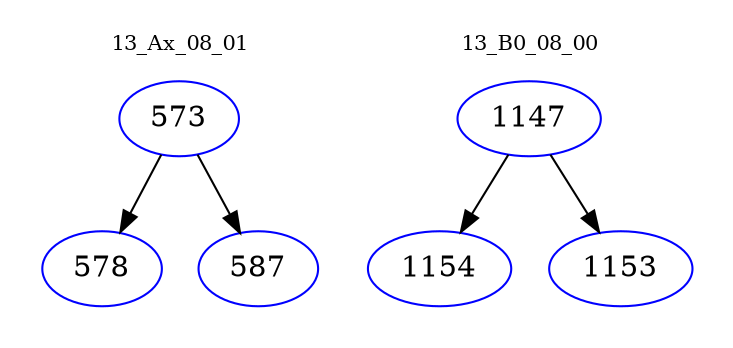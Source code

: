 digraph{
subgraph cluster_0 {
color = white
label = "13_Ax_08_01";
fontsize=10;
T0_573 [label="573", color="blue"]
T0_573 -> T0_578 [color="black"]
T0_578 [label="578", color="blue"]
T0_573 -> T0_587 [color="black"]
T0_587 [label="587", color="blue"]
}
subgraph cluster_1 {
color = white
label = "13_B0_08_00";
fontsize=10;
T1_1147 [label="1147", color="blue"]
T1_1147 -> T1_1154 [color="black"]
T1_1154 [label="1154", color="blue"]
T1_1147 -> T1_1153 [color="black"]
T1_1153 [label="1153", color="blue"]
}
}
